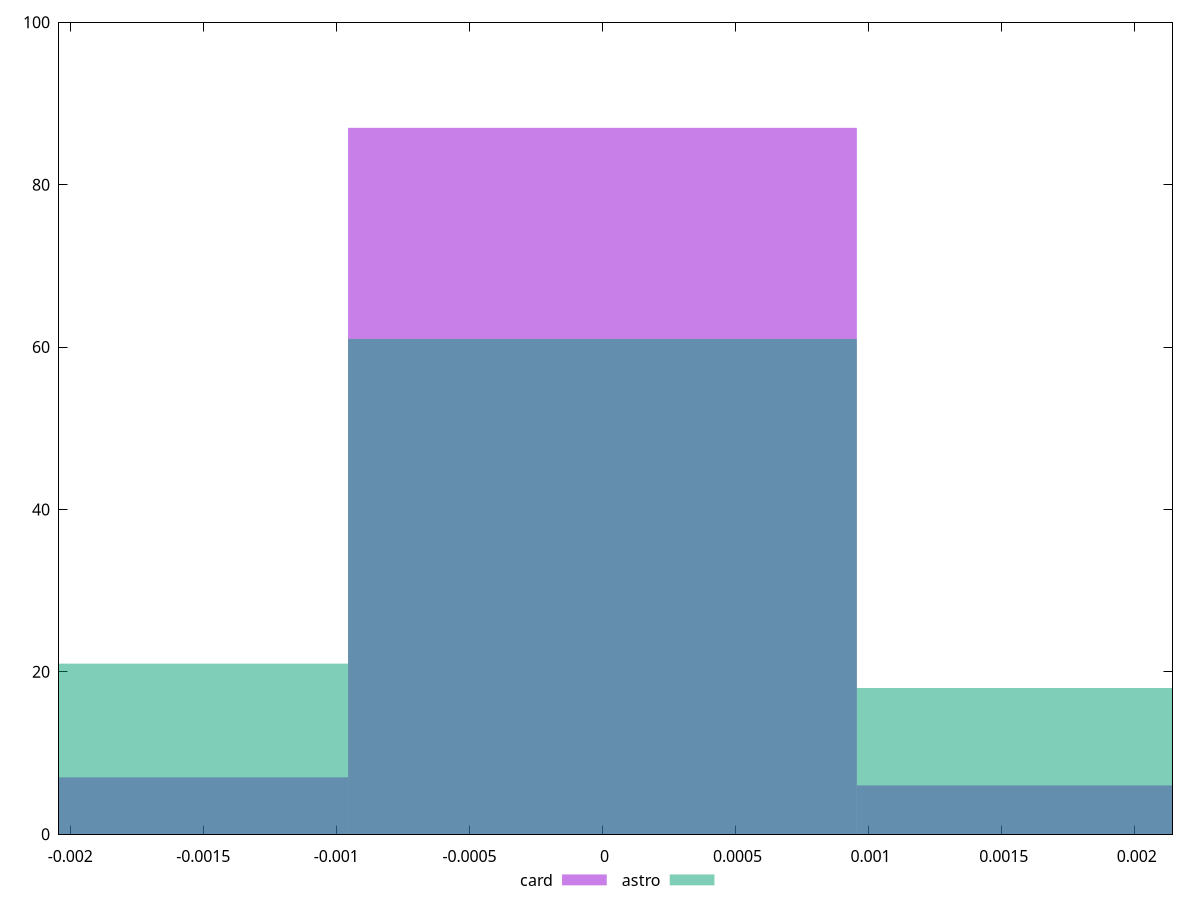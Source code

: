 reset

$card <<EOF
0.0019117228186883535 6
0 87
-0.0019117228186883535 7
EOF

$astro <<EOF
0 61
-0.0019117228186883535 21
0.0019117228186883535 18
EOF

set key outside below
set boxwidth 0.0019117228186883535
set xrange [-0.0020419829919462035:0.0021419531553817073]
set yrange [0:100]
set trange [0:100]
set style fill transparent solid 0.5 noborder
set terminal svg size 640, 500 enhanced background rgb 'white'
set output "reports/report_00031_2021-02-24T23-18-18.084Z/meta/pScore-difference/comparison/histogram/2_vs_3.svg"

plot $card title "card" with boxes, \
     $astro title "astro" with boxes

reset
